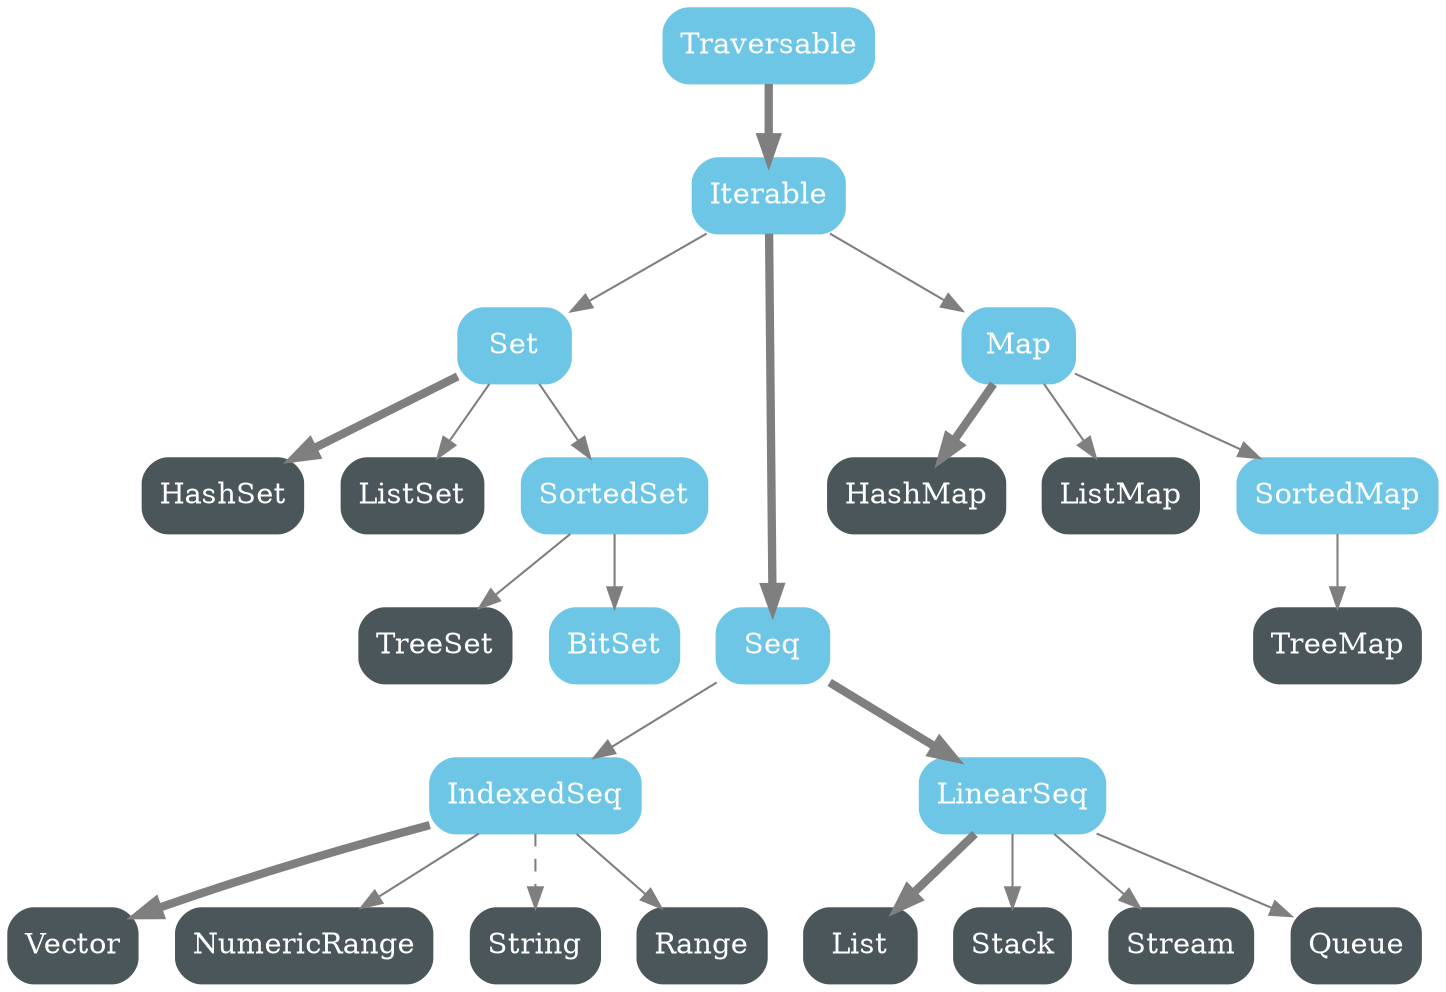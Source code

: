 digraph ImmutableCollections {
  edge [
    color="#7F7F7F"
  ];
  node [
    shape="box",
    style="rounded, filled",
    fontcolor="#FFFFFF",
    color="#6DC6E6"
  ];
  rankdir="TB";

  HashSet [color="#4A5659"];
  TreeSet [color="#4A5659"];
  ListSet [color="#4A5659"];
  HashMap [color="#4A5659"];
  TreeMap [color="#4A5659"];
  ListMap [color="#4A5659"];
  Vector [color="#4A5659"];
  NumericRange [color="#4A5659"];
  String [color="#4A5659"];
  Range [color="#4A5659"];
  List [color="#4A5659"];
  Stack [color="#4A5659"];
  Stream [color="#4A5659"];
  Queue [color="#4A5659"];

  Traversable -> Iterable [penwidth="4"];
  Iterable -> Set;
  Iterable -> Seq [penwidth="4"];
  Iterable -> Map;
  Set -> SortedSet;
  Set -> HashSet [penwidth="4"];
  Set -> ListSet;
  SortedSet -> BitSet;
  SortedSet -> TreeSet;
  Seq -> IndexedSeq;
  Seq -> LinearSeq [penwidth="4"];
  IndexedSeq -> Vector [penwidth="4"];
  IndexedSeq -> NumericRange;
  IndexedSeq -> Range;
  IndexedSeq -> String [style="dashed"];
  LinearSeq -> List [penwidth="4"];
  LinearSeq -> Stack;
  LinearSeq -> Stream;
  LinearSeq -> Queue;
  Map -> HashMap [penwidth="4"];
  Map -> ListMap;
  Map -> SortedMap;
  SortedMap -> TreeMap;

  {rank=same; Seq; TreeMap}
}
